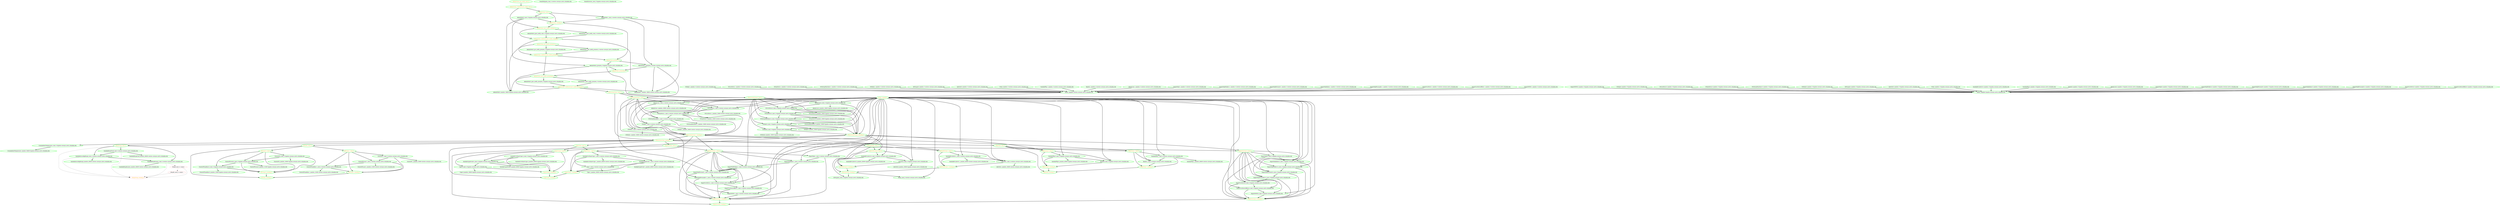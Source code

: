 digraph "g" {
"AdminClone_confirmed-post_notify_promoted_0" -> "AdminDrbd:0_monitor_59000 hypatia-corosync.nevis.columbia.edu" [ style = bold]
"AdminClone_confirmed-post_notify_promoted_0" -> "AdminDrbd:1_monitor_59000 orestes-corosync.nevis.columbia.edu" [ style = bold]
"AdminClone_confirmed-post_notify_promoted_0" -> "FilesystemClone_start_0" [ style = bold]
"AdminClone_confirmed-post_notify_promoted_0" [ style=bold color="green" fontcolor="orange"]
"AdminClone_confirmed-post_notify_running_0" -> "AdminClone_pre_notify_promote_0" [ style = bold]
"AdminClone_confirmed-post_notify_running_0" -> "AdminDrbd:0_monitor_59000 hypatia-corosync.nevis.columbia.edu" [ style = bold]
"AdminClone_confirmed-post_notify_running_0" -> "AdminDrbd:1_monitor_59000 orestes-corosync.nevis.columbia.edu" [ style = bold]
"AdminClone_confirmed-post_notify_running_0" [ style=bold color="green" fontcolor="orange"]
"AdminClone_confirmed-pre_notify_promote_0" -> "AdminClone_post_notify_promoted_0" [ style = bold]
"AdminClone_confirmed-pre_notify_promote_0" -> "AdminClone_promote_0" [ style = bold]
"AdminClone_confirmed-pre_notify_promote_0" [ style=bold color="green" fontcolor="orange"]
"AdminClone_confirmed-pre_notify_start_0" -> "AdminClone_post_notify_running_0" [ style = bold]
"AdminClone_confirmed-pre_notify_start_0" -> "AdminClone_start_0" [ style = bold]
"AdminClone_confirmed-pre_notify_start_0" [ style=bold color="green" fontcolor="orange"]
"AdminClone_post_notify_promoted_0" -> "AdminClone_confirmed-post_notify_promoted_0" [ style = bold]
"AdminClone_post_notify_promoted_0" -> "AdminDrbd:0_post_notify_promote_0 hypatia-corosync.nevis.columbia.edu" [ style = bold]
"AdminClone_post_notify_promoted_0" -> "AdminDrbd:1_post_notify_promote_0 orestes-corosync.nevis.columbia.edu" [ style = bold]
"AdminClone_post_notify_promoted_0" [ style=bold color="green" fontcolor="orange"]
"AdminClone_post_notify_running_0" -> "AdminClone_confirmed-post_notify_running_0" [ style = bold]
"AdminClone_post_notify_running_0" -> "AdminDrbd:0_post_notify_start_0 hypatia-corosync.nevis.columbia.edu" [ style = bold]
"AdminClone_post_notify_running_0" -> "AdminDrbd:1_post_notify_start_0 orestes-corosync.nevis.columbia.edu" [ style = bold]
"AdminClone_post_notify_running_0" [ style=bold color="green" fontcolor="orange"]
"AdminClone_pre_notify_promote_0" -> "AdminClone_confirmed-pre_notify_promote_0" [ style = bold]
"AdminClone_pre_notify_promote_0" -> "AdminDrbd:0_pre_notify_promote_0 hypatia-corosync.nevis.columbia.edu" [ style = bold]
"AdminClone_pre_notify_promote_0" -> "AdminDrbd:1_pre_notify_promote_0 orestes-corosync.nevis.columbia.edu" [ style = bold]
"AdminClone_pre_notify_promote_0" [ style=bold color="green" fontcolor="orange"]
"AdminClone_pre_notify_start_0" -> "AdminClone_confirmed-pre_notify_start_0" [ style = bold]
"AdminClone_pre_notify_start_0" [ style=bold color="green" fontcolor="orange"]
"AdminClone_promote_0" -> "AdminDrbd:0_promote_0 hypatia-corosync.nevis.columbia.edu" [ style = bold]
"AdminClone_promote_0" -> "AdminDrbd:1_promote_0 orestes-corosync.nevis.columbia.edu" [ style = bold]
"AdminClone_promote_0" [ style=bold color="green" fontcolor="orange"]
"AdminClone_promoted_0" -> "AdminClone_post_notify_promoted_0" [ style = bold]
"AdminClone_promoted_0" [ style=bold color="green" fontcolor="orange"]
"AdminClone_running_0" -> "AdminClone_post_notify_running_0" [ style = bold]
"AdminClone_running_0" -> "AdminClone_promote_0" [ style = bold]
"AdminClone_running_0" [ style=bold color="green" fontcolor="orange"]
"AdminClone_start_0" -> "AdminClone_running_0" [ style = bold]
"AdminClone_start_0" -> "AdminDrbd:0_start_0 hypatia-corosync.nevis.columbia.edu" [ style = bold]
"AdminClone_start_0" -> "AdminDrbd:1_start_0 orestes-corosync.nevis.columbia.edu" [ style = bold]
"AdminClone_start_0" [ style=bold color="green" fontcolor="orange"]
"AdminDrbd:0_monitor_59000 hypatia-corosync.nevis.columbia.edu" [ style=bold color="green" fontcolor="black"]
"AdminDrbd:0_post_notify_promote_0 hypatia-corosync.nevis.columbia.edu" -> "AdminClone_confirmed-post_notify_promoted_0" [ style = bold]
"AdminDrbd:0_post_notify_promote_0 hypatia-corosync.nevis.columbia.edu" [ style=bold color="green" fontcolor="black"]
"AdminDrbd:0_post_notify_start_0 hypatia-corosync.nevis.columbia.edu" -> "AdminClone_confirmed-post_notify_running_0" [ style = bold]
"AdminDrbd:0_post_notify_start_0 hypatia-corosync.nevis.columbia.edu" [ style=bold color="green" fontcolor="black"]
"AdminDrbd:0_pre_notify_promote_0 hypatia-corosync.nevis.columbia.edu" -> "AdminClone_confirmed-pre_notify_promote_0" [ style = bold]
"AdminDrbd:0_pre_notify_promote_0 hypatia-corosync.nevis.columbia.edu" [ style=bold color="green" fontcolor="black"]
"AdminDrbd:0_promote_0 hypatia-corosync.nevis.columbia.edu" -> "AdminClone_promoted_0" [ style = bold]
"AdminDrbd:0_promote_0 hypatia-corosync.nevis.columbia.edu" -> "AdminDrbd:0_monitor_59000 hypatia-corosync.nevis.columbia.edu" [ style = bold]
"AdminDrbd:0_promote_0 hypatia-corosync.nevis.columbia.edu" -> "FilesystemGroup:0_start_0" [ style = bold]
"AdminDrbd:0_promote_0 hypatia-corosync.nevis.columbia.edu" [ style=bold color="green" fontcolor="black"]
"AdminDrbd:0_start_0 hypatia-corosync.nevis.columbia.edu" -> "AdminClone_running_0" [ style = bold]
"AdminDrbd:0_start_0 hypatia-corosync.nevis.columbia.edu" -> "AdminDrbd:0_monitor_59000 hypatia-corosync.nevis.columbia.edu" [ style = bold]
"AdminDrbd:0_start_0 hypatia-corosync.nevis.columbia.edu" -> "AdminDrbd:0_promote_0 hypatia-corosync.nevis.columbia.edu" [ style = bold]
"AdminDrbd:0_start_0 hypatia-corosync.nevis.columbia.edu" [ style=bold color="green" fontcolor="black"]
"AdminDrbd:1_monitor_59000 orestes-corosync.nevis.columbia.edu" [ style=bold color="green" fontcolor="black"]
"AdminDrbd:1_post_notify_promote_0 orestes-corosync.nevis.columbia.edu" -> "AdminClone_confirmed-post_notify_promoted_0" [ style = bold]
"AdminDrbd:1_post_notify_promote_0 orestes-corosync.nevis.columbia.edu" [ style=bold color="green" fontcolor="black"]
"AdminDrbd:1_post_notify_start_0 orestes-corosync.nevis.columbia.edu" -> "AdminClone_confirmed-post_notify_running_0" [ style = bold]
"AdminDrbd:1_post_notify_start_0 orestes-corosync.nevis.columbia.edu" [ style=bold color="green" fontcolor="black"]
"AdminDrbd:1_pre_notify_promote_0 orestes-corosync.nevis.columbia.edu" -> "AdminClone_confirmed-pre_notify_promote_0" [ style = bold]
"AdminDrbd:1_pre_notify_promote_0 orestes-corosync.nevis.columbia.edu" [ style=bold color="green" fontcolor="black"]
"AdminDrbd:1_promote_0 orestes-corosync.nevis.columbia.edu" -> "AdminClone_promoted_0" [ style = bold]
"AdminDrbd:1_promote_0 orestes-corosync.nevis.columbia.edu" -> "AdminDrbd:1_monitor_59000 orestes-corosync.nevis.columbia.edu" [ style = bold]
"AdminDrbd:1_promote_0 orestes-corosync.nevis.columbia.edu" -> "FilesystemGroup:1_start_0" [ style = bold]
"AdminDrbd:1_promote_0 orestes-corosync.nevis.columbia.edu" [ style=bold color="green" fontcolor="black"]
"AdminDrbd:1_start_0 orestes-corosync.nevis.columbia.edu" -> "AdminClone_running_0" [ style = bold]
"AdminDrbd:1_start_0 orestes-corosync.nevis.columbia.edu" -> "AdminDrbd:1_monitor_59000 orestes-corosync.nevis.columbia.edu" [ style = bold]
"AdminDrbd:1_start_0 orestes-corosync.nevis.columbia.edu" -> "AdminDrbd:1_promote_0 orestes-corosync.nevis.columbia.edu" [ style = bold]
"AdminDrbd:1_start_0 orestes-corosync.nevis.columbia.edu" [ style=bold color="green" fontcolor="black"]
"AdminLvm:0_monitor_0 hypatia-corosync.nevis.columbia.edu" -> "probe_complete hypatia-corosync.nevis.columbia.edu" [ style = bold]
"AdminLvm:0_monitor_0 hypatia-corosync.nevis.columbia.edu" [ style=bold color="green" fontcolor="black"]
"AdminLvm:0_monitor_30000 hypatia-corosync.nevis.columbia.edu" [ style=bold color="green" fontcolor="black"]
"AdminLvm:0_start_0 hypatia-corosync.nevis.columbia.edu" -> "AdminLvm:0_monitor_30000 hypatia-corosync.nevis.columbia.edu" [ style = bold]
"AdminLvm:0_start_0 hypatia-corosync.nevis.columbia.edu" -> "FSUsrNevis:0_start_0 hypatia-corosync.nevis.columbia.edu" [ style = bold]
"AdminLvm:0_start_0 hypatia-corosync.nevis.columbia.edu" -> "FilesystemGroup:0_running_0" [ style = bold]
"AdminLvm:0_start_0 hypatia-corosync.nevis.columbia.edu" [ style=bold color="green" fontcolor="black"]
"AdminLvm:1_monitor_0 orestes-corosync.nevis.columbia.edu" -> "probe_complete orestes-corosync.nevis.columbia.edu" [ style = bold]
"AdminLvm:1_monitor_0 orestes-corosync.nevis.columbia.edu" [ style=bold color="green" fontcolor="black"]
"AdminLvm:1_monitor_30000 orestes-corosync.nevis.columbia.edu" [ style=bold color="green" fontcolor="black"]
"AdminLvm:1_start_0 orestes-corosync.nevis.columbia.edu" -> "AdminLvm:1_monitor_30000 orestes-corosync.nevis.columbia.edu" [ style = bold]
"AdminLvm:1_start_0 orestes-corosync.nevis.columbia.edu" -> "FSUsrNevis:1_start_0 orestes-corosync.nevis.columbia.edu" [ style = bold]
"AdminLvm:1_start_0 orestes-corosync.nevis.columbia.edu" -> "FilesystemGroup:1_running_0" [ style = bold]
"AdminLvm:1_start_0 orestes-corosync.nevis.columbia.edu" [ style=bold color="green" fontcolor="black"]
"ClusterIP:0_monitor_30000 hypatia-corosync.nevis.columbia.edu" [ style=bold color="green" fontcolor="black"]
"ClusterIP:0_start_0 hypatia-corosync.nevis.columbia.edu" -> "ClusterIP:0_monitor_30000 hypatia-corosync.nevis.columbia.edu" [ style = bold]
"ClusterIP:0_start_0 hypatia-corosync.nevis.columbia.edu" -> "ClusterIPLocal:0_start_0 hypatia-corosync.nevis.columbia.edu" [ style = bold]
"ClusterIP:0_start_0 hypatia-corosync.nevis.columbia.edu" -> "IPGroup:0_running_0" [ style = bold]
"ClusterIP:0_start_0 hypatia-corosync.nevis.columbia.edu" [ style=bold color="green" fontcolor="black"]
"ClusterIP:1_monitor_30000 orestes-corosync.nevis.columbia.edu" [ style=bold color="green" fontcolor="black"]
"ClusterIP:1_start_0 orestes-corosync.nevis.columbia.edu" -> "ClusterIP:1_monitor_30000 orestes-corosync.nevis.columbia.edu" [ style = bold]
"ClusterIP:1_start_0 orestes-corosync.nevis.columbia.edu" -> "ClusterIPLocal:1_start_0 orestes-corosync.nevis.columbia.edu" [ style = bold]
"ClusterIP:1_start_0 orestes-corosync.nevis.columbia.edu" -> "IPGroup:1_running_0" [ style = bold]
"ClusterIP:1_start_0 orestes-corosync.nevis.columbia.edu" [ style=bold color="green" fontcolor="black"]
"ClusterIPLocal:0_monitor_31000 hypatia-corosync.nevis.columbia.edu" [ style=bold color="green" fontcolor="black"]
"ClusterIPLocal:0_start_0 hypatia-corosync.nevis.columbia.edu" -> "ClusterIPLocal:0_monitor_31000 hypatia-corosync.nevis.columbia.edu" [ style = bold]
"ClusterIPLocal:0_start_0 hypatia-corosync.nevis.columbia.edu" -> "ClusterIPSandbox:0_start_0 hypatia-corosync.nevis.columbia.edu" [ style = bold]
"ClusterIPLocal:0_start_0 hypatia-corosync.nevis.columbia.edu" -> "IPGroup:0_running_0" [ style = bold]
"ClusterIPLocal:0_start_0 hypatia-corosync.nevis.columbia.edu" [ style=bold color="green" fontcolor="black"]
"ClusterIPLocal:1_monitor_31000 orestes-corosync.nevis.columbia.edu" [ style=bold color="green" fontcolor="black"]
"ClusterIPLocal:1_start_0 orestes-corosync.nevis.columbia.edu" -> "ClusterIPLocal:1_monitor_31000 orestes-corosync.nevis.columbia.edu" [ style = bold]
"ClusterIPLocal:1_start_0 orestes-corosync.nevis.columbia.edu" -> "ClusterIPSandbox:1_start_0 orestes-corosync.nevis.columbia.edu" [ style = bold]
"ClusterIPLocal:1_start_0 orestes-corosync.nevis.columbia.edu" -> "IPGroup:1_running_0" [ style = bold]
"ClusterIPLocal:1_start_0 orestes-corosync.nevis.columbia.edu" [ style=bold color="green" fontcolor="black"]
"ClusterIPSandbox:0_monitor_32000 hypatia-corosync.nevis.columbia.edu" [ style=bold color="green" fontcolor="black"]
"ClusterIPSandbox:0_start_0 hypatia-corosync.nevis.columbia.edu" -> "ClusterIPSandbox:0_monitor_32000 hypatia-corosync.nevis.columbia.edu" [ style = bold]
"ClusterIPSandbox:0_start_0 hypatia-corosync.nevis.columbia.edu" -> "IPGroup:0_running_0" [ style = bold]
"ClusterIPSandbox:0_start_0 hypatia-corosync.nevis.columbia.edu" [ style=bold color="green" fontcolor="black"]
"ClusterIPSandbox:1_monitor_32000 orestes-corosync.nevis.columbia.edu" [ style=bold color="green" fontcolor="black"]
"ClusterIPSandbox:1_start_0 orestes-corosync.nevis.columbia.edu" -> "ClusterIPSandbox:1_monitor_32000 orestes-corosync.nevis.columbia.edu" [ style = bold]
"ClusterIPSandbox:1_start_0 orestes-corosync.nevis.columbia.edu" -> "IPGroup:1_running_0" [ style = bold]
"ClusterIPSandbox:1_start_0 orestes-corosync.nevis.columbia.edu" [ style=bold color="green" fontcolor="black"]
"CronAmbientTemperature_monitor_60000 hypatia-corosync.nevis.columbia.edu" [ style=bold color="green" fontcolor="black"]
"CronAmbientTemperature_start_0 hypatia-corosync.nevis.columbia.edu" -> "CronAmbientTemperature_monitor_60000 hypatia-corosync.nevis.columbia.edu" [ style = bold]
"CronAmbientTemperature_start_0 hypatia-corosync.nevis.columbia.edu" [ style=bold color="green" fontcolor="black"]
"Cups:0_monitor_30000 hypatia-corosync.nevis.columbia.edu" [ style=bold color="green" fontcolor="black"]
"Cups:0_start_0 hypatia-corosync.nevis.columbia.edu" -> "Cups:0_monitor_30000 hypatia-corosync.nevis.columbia.edu" [ style = bold]
"Cups:0_start_0 hypatia-corosync.nevis.columbia.edu" -> "CupsGroup:0_running_0" [ style = bold]
"Cups:0_start_0 hypatia-corosync.nevis.columbia.edu" [ style=bold color="green" fontcolor="black"]
"Cups:1_monitor_30000 orestes-corosync.nevis.columbia.edu" [ style=bold color="green" fontcolor="black"]
"Cups:1_start_0 orestes-corosync.nevis.columbia.edu" -> "Cups:1_monitor_30000 orestes-corosync.nevis.columbia.edu" [ style = bold]
"Cups:1_start_0 orestes-corosync.nevis.columbia.edu" -> "CupsGroup:1_running_0" [ style = bold]
"Cups:1_start_0 orestes-corosync.nevis.columbia.edu" [ style=bold color="green" fontcolor="black"]
"CupsClone_running_0" [ style=bold color="green" fontcolor="orange"]
"CupsClone_start_0" -> "CupsClone_running_0" [ style = bold]
"CupsClone_start_0" -> "CupsGroup:0_start_0" [ style = bold]
"CupsClone_start_0" -> "CupsGroup:1_start_0" [ style = bold]
"CupsClone_start_0" [ style=bold color="green" fontcolor="orange"]
"CupsGroup:0_running_0" -> "CupsClone_running_0" [ style = bold]
"CupsGroup:0_running_0" [ style=bold color="green" fontcolor="orange"]
"CupsGroup:0_start_0" -> "Cups:0_start_0 hypatia-corosync.nevis.columbia.edu" [ style = bold]
"CupsGroup:0_start_0" -> "CupsGroup:0_running_0" [ style = bold]
"CupsGroup:0_start_0" -> "SymlinkCupsdConf:0_start_0 hypatia-corosync.nevis.columbia.edu" [ style = bold]
"CupsGroup:0_start_0" -> "SymlinkUsrShareCups:0_start_0 hypatia-corosync.nevis.columbia.edu" [ style = bold]
"CupsGroup:0_start_0" [ style=bold color="green" fontcolor="orange"]
"CupsGroup:1_running_0" -> "CupsClone_running_0" [ style = bold]
"CupsGroup:1_running_0" [ style=bold color="green" fontcolor="orange"]
"CupsGroup:1_start_0" -> "Cups:1_start_0 orestes-corosync.nevis.columbia.edu" [ style = bold]
"CupsGroup:1_start_0" -> "CupsGroup:1_running_0" [ style = bold]
"CupsGroup:1_start_0" -> "SymlinkCupsdConf:1_start_0 orestes-corosync.nevis.columbia.edu" [ style = bold]
"CupsGroup:1_start_0" -> "SymlinkUsrShareCups:1_start_0 orestes-corosync.nevis.columbia.edu" [ style = bold]
"CupsGroup:1_start_0" [ style=bold color="green" fontcolor="orange"]
"DhcpGroup_running_0" [ style=dashed color="red" fontcolor="orange"]
"DhcpGroup_start_0" -> "DhcpGroup_running_0" [ style = dashed]
"DhcpGroup_start_0" -> "SymlinkDhcpdConf_start_0 orestes-corosync.nevis.columbia.edu" [ style = bold]
"DhcpGroup_start_0" -> "SymlinkDhcpdLeases_start_0 orestes-corosync.nevis.columbia.edu" [ style = bold]
"DhcpGroup_start_0" -> "SymlinkSysconfigDhcpd_start_0 orestes-corosync.nevis.columbia.edu" [ style = bold]
"DhcpGroup_start_0" [ style=bold color="green" fontcolor="orange"]
"DhcpIP_start_0 <none>" -> "DhcpGroup_running_0" [ style = dashed]
"DhcpIP_start_0 <none>" [ style=dashed color="red" fontcolor="black"]
"Dhcpd_start_0 <none>" -> "DhcpGroup_running_0" [ style = dashed]
"Dhcpd_start_0 <none>" -> "DhcpIP_start_0 <none>" [ style = dashed]
"Dhcpd_start_0 <none>" [ style=dashed color="red" fontcolor="black"]
"ExportMail:0_monitor_0 hypatia-corosync.nevis.columbia.edu" -> "probe_complete hypatia-corosync.nevis.columbia.edu" [ style = bold]
"ExportMail:0_monitor_0 hypatia-corosync.nevis.columbia.edu" [ style=bold color="green" fontcolor="black"]
"ExportMail:0_start_0 hypatia-corosync.nevis.columbia.edu" -> "ExportMailInbox:0_start_0 hypatia-corosync.nevis.columbia.edu" [ style = bold]
"ExportMail:0_start_0 hypatia-corosync.nevis.columbia.edu" -> "ExportsGroup:0_running_0" [ style = bold]
"ExportMail:0_start_0 hypatia-corosync.nevis.columbia.edu" [ style=bold color="green" fontcolor="black"]
"ExportMail:1_monitor_0 orestes-corosync.nevis.columbia.edu" -> "probe_complete orestes-corosync.nevis.columbia.edu" [ style = bold]
"ExportMail:1_monitor_0 orestes-corosync.nevis.columbia.edu" [ style=bold color="green" fontcolor="black"]
"ExportMail:1_start_0 orestes-corosync.nevis.columbia.edu" -> "ExportMailInbox:1_start_0 orestes-corosync.nevis.columbia.edu" [ style = bold]
"ExportMail:1_start_0 orestes-corosync.nevis.columbia.edu" -> "ExportsGroup:1_running_0" [ style = bold]
"ExportMail:1_start_0 orestes-corosync.nevis.columbia.edu" [ style=bold color="green" fontcolor="black"]
"ExportMailFolders:0_monitor_0 hypatia-corosync.nevis.columbia.edu" -> "probe_complete hypatia-corosync.nevis.columbia.edu" [ style = bold]
"ExportMailFolders:0_monitor_0 hypatia-corosync.nevis.columbia.edu" [ style=bold color="green" fontcolor="black"]
"ExportMailFolders:0_start_0 hypatia-corosync.nevis.columbia.edu" -> "ExportMailForward:0_start_0 hypatia-corosync.nevis.columbia.edu" [ style = bold]
"ExportMailFolders:0_start_0 hypatia-corosync.nevis.columbia.edu" -> "ExportsGroup:0_running_0" [ style = bold]
"ExportMailFolders:0_start_0 hypatia-corosync.nevis.columbia.edu" [ style=bold color="green" fontcolor="black"]
"ExportMailFolders:1_monitor_0 orestes-corosync.nevis.columbia.edu" -> "probe_complete orestes-corosync.nevis.columbia.edu" [ style = bold]
"ExportMailFolders:1_monitor_0 orestes-corosync.nevis.columbia.edu" [ style=bold color="green" fontcolor="black"]
"ExportMailFolders:1_start_0 orestes-corosync.nevis.columbia.edu" -> "ExportMailForward:1_start_0 orestes-corosync.nevis.columbia.edu" [ style = bold]
"ExportMailFolders:1_start_0 orestes-corosync.nevis.columbia.edu" -> "ExportsGroup:1_running_0" [ style = bold]
"ExportMailFolders:1_start_0 orestes-corosync.nevis.columbia.edu" [ style=bold color="green" fontcolor="black"]
"ExportMailForward:0_monitor_0 hypatia-corosync.nevis.columbia.edu" -> "probe_complete hypatia-corosync.nevis.columbia.edu" [ style = bold]
"ExportMailForward:0_monitor_0 hypatia-corosync.nevis.columbia.edu" [ style=bold color="green" fontcolor="black"]
"ExportMailForward:0_start_0 hypatia-corosync.nevis.columbia.edu" -> "ExportMailProcmailrc:0_start_0 hypatia-corosync.nevis.columbia.edu" [ style = bold]
"ExportMailForward:0_start_0 hypatia-corosync.nevis.columbia.edu" -> "ExportsGroup:0_running_0" [ style = bold]
"ExportMailForward:0_start_0 hypatia-corosync.nevis.columbia.edu" [ style=bold color="green" fontcolor="black"]
"ExportMailForward:1_monitor_0 orestes-corosync.nevis.columbia.edu" -> "probe_complete orestes-corosync.nevis.columbia.edu" [ style = bold]
"ExportMailForward:1_monitor_0 orestes-corosync.nevis.columbia.edu" [ style=bold color="green" fontcolor="black"]
"ExportMailForward:1_start_0 orestes-corosync.nevis.columbia.edu" -> "ExportMailProcmailrc:1_start_0 orestes-corosync.nevis.columbia.edu" [ style = bold]
"ExportMailForward:1_start_0 orestes-corosync.nevis.columbia.edu" -> "ExportsGroup:1_running_0" [ style = bold]
"ExportMailForward:1_start_0 orestes-corosync.nevis.columbia.edu" [ style=bold color="green" fontcolor="black"]
"ExportMailInbox:0_monitor_0 hypatia-corosync.nevis.columbia.edu" -> "probe_complete hypatia-corosync.nevis.columbia.edu" [ style = bold]
"ExportMailInbox:0_monitor_0 hypatia-corosync.nevis.columbia.edu" [ style=bold color="green" fontcolor="black"]
"ExportMailInbox:0_start_0 hypatia-corosync.nevis.columbia.edu" -> "ExportMailFolders:0_start_0 hypatia-corosync.nevis.columbia.edu" [ style = bold]
"ExportMailInbox:0_start_0 hypatia-corosync.nevis.columbia.edu" -> "ExportsGroup:0_running_0" [ style = bold]
"ExportMailInbox:0_start_0 hypatia-corosync.nevis.columbia.edu" [ style=bold color="green" fontcolor="black"]
"ExportMailInbox:1_monitor_0 orestes-corosync.nevis.columbia.edu" -> "probe_complete orestes-corosync.nevis.columbia.edu" [ style = bold]
"ExportMailInbox:1_monitor_0 orestes-corosync.nevis.columbia.edu" [ style=bold color="green" fontcolor="black"]
"ExportMailInbox:1_start_0 orestes-corosync.nevis.columbia.edu" -> "ExportMailFolders:1_start_0 orestes-corosync.nevis.columbia.edu" [ style = bold]
"ExportMailInbox:1_start_0 orestes-corosync.nevis.columbia.edu" -> "ExportsGroup:1_running_0" [ style = bold]
"ExportMailInbox:1_start_0 orestes-corosync.nevis.columbia.edu" [ style=bold color="green" fontcolor="black"]
"ExportMailProcmailrc:0_monitor_0 hypatia-corosync.nevis.columbia.edu" -> "probe_complete hypatia-corosync.nevis.columbia.edu" [ style = bold]
"ExportMailProcmailrc:0_monitor_0 hypatia-corosync.nevis.columbia.edu" [ style=bold color="green" fontcolor="black"]
"ExportMailProcmailrc:0_start_0 hypatia-corosync.nevis.columbia.edu" -> "ExportUsrNevis:0_start_0 hypatia-corosync.nevis.columbia.edu" [ style = bold]
"ExportMailProcmailrc:0_start_0 hypatia-corosync.nevis.columbia.edu" -> "ExportsGroup:0_running_0" [ style = bold]
"ExportMailProcmailrc:0_start_0 hypatia-corosync.nevis.columbia.edu" [ style=bold color="green" fontcolor="black"]
"ExportMailProcmailrc:1_monitor_0 orestes-corosync.nevis.columbia.edu" -> "probe_complete orestes-corosync.nevis.columbia.edu" [ style = bold]
"ExportMailProcmailrc:1_monitor_0 orestes-corosync.nevis.columbia.edu" [ style=bold color="green" fontcolor="black"]
"ExportMailProcmailrc:1_start_0 orestes-corosync.nevis.columbia.edu" -> "ExportUsrNevis:1_start_0 orestes-corosync.nevis.columbia.edu" [ style = bold]
"ExportMailProcmailrc:1_start_0 orestes-corosync.nevis.columbia.edu" -> "ExportsGroup:1_running_0" [ style = bold]
"ExportMailProcmailrc:1_start_0 orestes-corosync.nevis.columbia.edu" [ style=bold color="green" fontcolor="black"]
"ExportUsrNevis:0_monitor_0 hypatia-corosync.nevis.columbia.edu" -> "probe_complete hypatia-corosync.nevis.columbia.edu" [ style = bold]
"ExportUsrNevis:0_monitor_0 hypatia-corosync.nevis.columbia.edu" [ style=bold color="green" fontcolor="black"]
"ExportUsrNevis:0_start_0 hypatia-corosync.nevis.columbia.edu" -> "ExportUsrNevisOffsite:0_start_0 hypatia-corosync.nevis.columbia.edu" [ style = bold]
"ExportUsrNevis:0_start_0 hypatia-corosync.nevis.columbia.edu" -> "ExportsGroup:0_running_0" [ style = bold]
"ExportUsrNevis:0_start_0 hypatia-corosync.nevis.columbia.edu" [ style=bold color="green" fontcolor="black"]
"ExportUsrNevis:1_monitor_0 orestes-corosync.nevis.columbia.edu" -> "probe_complete orestes-corosync.nevis.columbia.edu" [ style = bold]
"ExportUsrNevis:1_monitor_0 orestes-corosync.nevis.columbia.edu" [ style=bold color="green" fontcolor="black"]
"ExportUsrNevis:1_start_0 orestes-corosync.nevis.columbia.edu" -> "ExportUsrNevisOffsite:1_start_0 orestes-corosync.nevis.columbia.edu" [ style = bold]
"ExportUsrNevis:1_start_0 orestes-corosync.nevis.columbia.edu" -> "ExportsGroup:1_running_0" [ style = bold]
"ExportUsrNevis:1_start_0 orestes-corosync.nevis.columbia.edu" [ style=bold color="green" fontcolor="black"]
"ExportUsrNevisOffsite:0_monitor_0 hypatia-corosync.nevis.columbia.edu" -> "probe_complete hypatia-corosync.nevis.columbia.edu" [ style = bold]
"ExportUsrNevisOffsite:0_monitor_0 hypatia-corosync.nevis.columbia.edu" [ style=bold color="green" fontcolor="black"]
"ExportUsrNevisOffsite:0_start_0 hypatia-corosync.nevis.columbia.edu" -> "ExportWWW:0_start_0 hypatia-corosync.nevis.columbia.edu" [ style = bold]
"ExportUsrNevisOffsite:0_start_0 hypatia-corosync.nevis.columbia.edu" -> "ExportsGroup:0_running_0" [ style = bold]
"ExportUsrNevisOffsite:0_start_0 hypatia-corosync.nevis.columbia.edu" [ style=bold color="green" fontcolor="black"]
"ExportUsrNevisOffsite:1_monitor_0 orestes-corosync.nevis.columbia.edu" -> "probe_complete orestes-corosync.nevis.columbia.edu" [ style = bold]
"ExportUsrNevisOffsite:1_monitor_0 orestes-corosync.nevis.columbia.edu" [ style=bold color="green" fontcolor="black"]
"ExportUsrNevisOffsite:1_start_0 orestes-corosync.nevis.columbia.edu" -> "ExportWWW:1_start_0 orestes-corosync.nevis.columbia.edu" [ style = bold]
"ExportUsrNevisOffsite:1_start_0 orestes-corosync.nevis.columbia.edu" -> "ExportsGroup:1_running_0" [ style = bold]
"ExportUsrNevisOffsite:1_start_0 orestes-corosync.nevis.columbia.edu" [ style=bold color="green" fontcolor="black"]
"ExportWWW:0_monitor_0 hypatia-corosync.nevis.columbia.edu" -> "probe_complete hypatia-corosync.nevis.columbia.edu" [ style = bold]
"ExportWWW:0_monitor_0 hypatia-corosync.nevis.columbia.edu" [ style=bold color="green" fontcolor="black"]
"ExportWWW:0_start_0 hypatia-corosync.nevis.columbia.edu" -> "ExportsGroup:0_running_0" [ style = bold]
"ExportWWW:0_start_0 hypatia-corosync.nevis.columbia.edu" [ style=bold color="green" fontcolor="black"]
"ExportWWW:1_monitor_0 orestes-corosync.nevis.columbia.edu" -> "probe_complete orestes-corosync.nevis.columbia.edu" [ style = bold]
"ExportWWW:1_monitor_0 orestes-corosync.nevis.columbia.edu" [ style=bold color="green" fontcolor="black"]
"ExportWWW:1_start_0 orestes-corosync.nevis.columbia.edu" -> "ExportsGroup:1_running_0" [ style = bold]
"ExportWWW:1_start_0 orestes-corosync.nevis.columbia.edu" [ style=bold color="green" fontcolor="black"]
"ExportsClone_running_0" [ style=bold color="green" fontcolor="orange"]
"ExportsClone_start_0" -> "ExportsClone_running_0" [ style = bold]
"ExportsClone_start_0" -> "ExportsGroup:0_start_0" [ style = bold]
"ExportsClone_start_0" -> "ExportsGroup:1_start_0" [ style = bold]
"ExportsClone_start_0" [ style=bold color="green" fontcolor="orange"]
"ExportsGroup:0_running_0" -> "ExportsClone_running_0" [ style = bold]
"ExportsGroup:0_running_0" [ style=bold color="green" fontcolor="orange"]
"ExportsGroup:0_start_0" -> "ExportMail:0_start_0 hypatia-corosync.nevis.columbia.edu" [ style = bold]
"ExportsGroup:0_start_0" -> "ExportMailFolders:0_start_0 hypatia-corosync.nevis.columbia.edu" [ style = bold]
"ExportsGroup:0_start_0" -> "ExportMailForward:0_start_0 hypatia-corosync.nevis.columbia.edu" [ style = bold]
"ExportsGroup:0_start_0" -> "ExportMailInbox:0_start_0 hypatia-corosync.nevis.columbia.edu" [ style = bold]
"ExportsGroup:0_start_0" -> "ExportMailProcmailrc:0_start_0 hypatia-corosync.nevis.columbia.edu" [ style = bold]
"ExportsGroup:0_start_0" -> "ExportUsrNevis:0_start_0 hypatia-corosync.nevis.columbia.edu" [ style = bold]
"ExportsGroup:0_start_0" -> "ExportUsrNevisOffsite:0_start_0 hypatia-corosync.nevis.columbia.edu" [ style = bold]
"ExportsGroup:0_start_0" -> "ExportWWW:0_start_0 hypatia-corosync.nevis.columbia.edu" [ style = bold]
"ExportsGroup:0_start_0" -> "ExportsGroup:0_running_0" [ style = bold]
"ExportsGroup:0_start_0" [ style=bold color="green" fontcolor="orange"]
"ExportsGroup:1_running_0" -> "ExportsClone_running_0" [ style = bold]
"ExportsGroup:1_running_0" [ style=bold color="green" fontcolor="orange"]
"ExportsGroup:1_start_0" -> "ExportMail:1_start_0 orestes-corosync.nevis.columbia.edu" [ style = bold]
"ExportsGroup:1_start_0" -> "ExportMailFolders:1_start_0 orestes-corosync.nevis.columbia.edu" [ style = bold]
"ExportsGroup:1_start_0" -> "ExportMailForward:1_start_0 orestes-corosync.nevis.columbia.edu" [ style = bold]
"ExportsGroup:1_start_0" -> "ExportMailInbox:1_start_0 orestes-corosync.nevis.columbia.edu" [ style = bold]
"ExportsGroup:1_start_0" -> "ExportMailProcmailrc:1_start_0 orestes-corosync.nevis.columbia.edu" [ style = bold]
"ExportsGroup:1_start_0" -> "ExportUsrNevis:1_start_0 orestes-corosync.nevis.columbia.edu" [ style = bold]
"ExportsGroup:1_start_0" -> "ExportUsrNevisOffsite:1_start_0 orestes-corosync.nevis.columbia.edu" [ style = bold]
"ExportsGroup:1_start_0" -> "ExportWWW:1_start_0 orestes-corosync.nevis.columbia.edu" [ style = bold]
"ExportsGroup:1_start_0" -> "ExportsGroup:1_running_0" [ style = bold]
"ExportsGroup:1_start_0" [ style=bold color="green" fontcolor="orange"]
"FSMail:0_monitor_0 hypatia-corosync.nevis.columbia.edu" -> "probe_complete hypatia-corosync.nevis.columbia.edu" [ style = bold]
"FSMail:0_monitor_0 hypatia-corosync.nevis.columbia.edu" [ style=bold color="green" fontcolor="black"]
"FSMail:0_monitor_20000 hypatia-corosync.nevis.columbia.edu" [ style=bold color="green" fontcolor="black"]
"FSMail:0_start_0 hypatia-corosync.nevis.columbia.edu" -> "FSMail:0_monitor_20000 hypatia-corosync.nevis.columbia.edu" [ style = bold]
"FSMail:0_start_0 hypatia-corosync.nevis.columbia.edu" -> "FSWork:0_start_0 hypatia-corosync.nevis.columbia.edu" [ style = bold]
"FSMail:0_start_0 hypatia-corosync.nevis.columbia.edu" -> "FilesystemGroup:0_running_0" [ style = bold]
"FSMail:0_start_0 hypatia-corosync.nevis.columbia.edu" [ style=bold color="green" fontcolor="black"]
"FSMail:1_monitor_0 orestes-corosync.nevis.columbia.edu" -> "probe_complete orestes-corosync.nevis.columbia.edu" [ style = bold]
"FSMail:1_monitor_0 orestes-corosync.nevis.columbia.edu" [ style=bold color="green" fontcolor="black"]
"FSMail:1_monitor_20000 orestes-corosync.nevis.columbia.edu" [ style=bold color="green" fontcolor="black"]
"FSMail:1_start_0 orestes-corosync.nevis.columbia.edu" -> "FSMail:1_monitor_20000 orestes-corosync.nevis.columbia.edu" [ style = bold]
"FSMail:1_start_0 orestes-corosync.nevis.columbia.edu" -> "FSWork:1_start_0 orestes-corosync.nevis.columbia.edu" [ style = bold]
"FSMail:1_start_0 orestes-corosync.nevis.columbia.edu" -> "FilesystemGroup:1_running_0" [ style = bold]
"FSMail:1_start_0 orestes-corosync.nevis.columbia.edu" [ style=bold color="green" fontcolor="black"]
"FSUsrNevis:0_monitor_0 hypatia-corosync.nevis.columbia.edu" -> "probe_complete hypatia-corosync.nevis.columbia.edu" [ style = bold]
"FSUsrNevis:0_monitor_0 hypatia-corosync.nevis.columbia.edu" [ style=bold color="green" fontcolor="black"]
"FSUsrNevis:0_monitor_20000 hypatia-corosync.nevis.columbia.edu" [ style=bold color="green" fontcolor="black"]
"FSUsrNevis:0_start_0 hypatia-corosync.nevis.columbia.edu" -> "FSUsrNevis:0_monitor_20000 hypatia-corosync.nevis.columbia.edu" [ style = bold]
"FSUsrNevis:0_start_0 hypatia-corosync.nevis.columbia.edu" -> "FSVarNevis:0_start_0 hypatia-corosync.nevis.columbia.edu" [ style = bold]
"FSUsrNevis:0_start_0 hypatia-corosync.nevis.columbia.edu" -> "FilesystemGroup:0_running_0" [ style = bold]
"FSUsrNevis:0_start_0 hypatia-corosync.nevis.columbia.edu" [ style=bold color="green" fontcolor="black"]
"FSUsrNevis:1_monitor_0 orestes-corosync.nevis.columbia.edu" -> "probe_complete orestes-corosync.nevis.columbia.edu" [ style = bold]
"FSUsrNevis:1_monitor_0 orestes-corosync.nevis.columbia.edu" [ style=bold color="green" fontcolor="black"]
"FSUsrNevis:1_monitor_20000 orestes-corosync.nevis.columbia.edu" [ style=bold color="green" fontcolor="black"]
"FSUsrNevis:1_start_0 orestes-corosync.nevis.columbia.edu" -> "FSUsrNevis:1_monitor_20000 orestes-corosync.nevis.columbia.edu" [ style = bold]
"FSUsrNevis:1_start_0 orestes-corosync.nevis.columbia.edu" -> "FSVarNevis:1_start_0 orestes-corosync.nevis.columbia.edu" [ style = bold]
"FSUsrNevis:1_start_0 orestes-corosync.nevis.columbia.edu" -> "FilesystemGroup:1_running_0" [ style = bold]
"FSUsrNevis:1_start_0 orestes-corosync.nevis.columbia.edu" [ style=bold color="green" fontcolor="black"]
"FSVarNevis:0_monitor_0 hypatia-corosync.nevis.columbia.edu" -> "probe_complete hypatia-corosync.nevis.columbia.edu" [ style = bold]
"FSVarNevis:0_monitor_0 hypatia-corosync.nevis.columbia.edu" [ style=bold color="green" fontcolor="black"]
"FSVarNevis:0_monitor_20000 hypatia-corosync.nevis.columbia.edu" [ style=bold color="green" fontcolor="black"]
"FSVarNevis:0_start_0 hypatia-corosync.nevis.columbia.edu" -> "FSVarNevis:0_monitor_20000 hypatia-corosync.nevis.columbia.edu" [ style = bold]
"FSVarNevis:0_start_0 hypatia-corosync.nevis.columbia.edu" -> "FSVirtualMachines:0_start_0 hypatia-corosync.nevis.columbia.edu" [ style = bold]
"FSVarNevis:0_start_0 hypatia-corosync.nevis.columbia.edu" -> "FilesystemGroup:0_running_0" [ style = bold]
"FSVarNevis:0_start_0 hypatia-corosync.nevis.columbia.edu" [ style=bold color="green" fontcolor="black"]
"FSVarNevis:1_monitor_0 orestes-corosync.nevis.columbia.edu" -> "probe_complete orestes-corosync.nevis.columbia.edu" [ style = bold]
"FSVarNevis:1_monitor_0 orestes-corosync.nevis.columbia.edu" [ style=bold color="green" fontcolor="black"]
"FSVarNevis:1_monitor_20000 orestes-corosync.nevis.columbia.edu" [ style=bold color="green" fontcolor="black"]
"FSVarNevis:1_start_0 orestes-corosync.nevis.columbia.edu" -> "FSVarNevis:1_monitor_20000 orestes-corosync.nevis.columbia.edu" [ style = bold]
"FSVarNevis:1_start_0 orestes-corosync.nevis.columbia.edu" -> "FSVirtualMachines:1_start_0 orestes-corosync.nevis.columbia.edu" [ style = bold]
"FSVarNevis:1_start_0 orestes-corosync.nevis.columbia.edu" -> "FilesystemGroup:1_running_0" [ style = bold]
"FSVarNevis:1_start_0 orestes-corosync.nevis.columbia.edu" [ style=bold color="green" fontcolor="black"]
"FSVirtualMachines:0_monitor_0 hypatia-corosync.nevis.columbia.edu" -> "probe_complete hypatia-corosync.nevis.columbia.edu" [ style = bold]
"FSVirtualMachines:0_monitor_0 hypatia-corosync.nevis.columbia.edu" [ style=bold color="green" fontcolor="black"]
"FSVirtualMachines:0_monitor_20000 hypatia-corosync.nevis.columbia.edu" [ style=bold color="green" fontcolor="black"]
"FSVirtualMachines:0_start_0 hypatia-corosync.nevis.columbia.edu" -> "FSMail:0_start_0 hypatia-corosync.nevis.columbia.edu" [ style = bold]
"FSVirtualMachines:0_start_0 hypatia-corosync.nevis.columbia.edu" -> "FSVirtualMachines:0_monitor_20000 hypatia-corosync.nevis.columbia.edu" [ style = bold]
"FSVirtualMachines:0_start_0 hypatia-corosync.nevis.columbia.edu" -> "FilesystemGroup:0_running_0" [ style = bold]
"FSVirtualMachines:0_start_0 hypatia-corosync.nevis.columbia.edu" [ style=bold color="green" fontcolor="black"]
"FSVirtualMachines:1_monitor_0 orestes-corosync.nevis.columbia.edu" -> "probe_complete orestes-corosync.nevis.columbia.edu" [ style = bold]
"FSVirtualMachines:1_monitor_0 orestes-corosync.nevis.columbia.edu" [ style=bold color="green" fontcolor="black"]
"FSVirtualMachines:1_monitor_20000 orestes-corosync.nevis.columbia.edu" [ style=bold color="green" fontcolor="black"]
"FSVirtualMachines:1_start_0 orestes-corosync.nevis.columbia.edu" -> "FSMail:1_start_0 orestes-corosync.nevis.columbia.edu" [ style = bold]
"FSVirtualMachines:1_start_0 orestes-corosync.nevis.columbia.edu" -> "FSVirtualMachines:1_monitor_20000 orestes-corosync.nevis.columbia.edu" [ style = bold]
"FSVirtualMachines:1_start_0 orestes-corosync.nevis.columbia.edu" -> "FilesystemGroup:1_running_0" [ style = bold]
"FSVirtualMachines:1_start_0 orestes-corosync.nevis.columbia.edu" [ style=bold color="green" fontcolor="black"]
"FSWork:0_monitor_0 hypatia-corosync.nevis.columbia.edu" -> "probe_complete hypatia-corosync.nevis.columbia.edu" [ style = bold]
"FSWork:0_monitor_0 hypatia-corosync.nevis.columbia.edu" [ style=bold color="green" fontcolor="black"]
"FSWork:0_monitor_20000 hypatia-corosync.nevis.columbia.edu" [ style=bold color="green" fontcolor="black"]
"FSWork:0_start_0 hypatia-corosync.nevis.columbia.edu" -> "FSWork:0_monitor_20000 hypatia-corosync.nevis.columbia.edu" [ style = bold]
"FSWork:0_start_0 hypatia-corosync.nevis.columbia.edu" -> "FilesystemGroup:0_running_0" [ style = bold]
"FSWork:0_start_0 hypatia-corosync.nevis.columbia.edu" [ style=bold color="green" fontcolor="black"]
"FSWork:1_monitor_0 orestes-corosync.nevis.columbia.edu" -> "probe_complete orestes-corosync.nevis.columbia.edu" [ style = bold]
"FSWork:1_monitor_0 orestes-corosync.nevis.columbia.edu" [ style=bold color="green" fontcolor="black"]
"FSWork:1_monitor_20000 orestes-corosync.nevis.columbia.edu" [ style=bold color="green" fontcolor="black"]
"FSWork:1_start_0 orestes-corosync.nevis.columbia.edu" -> "FSWork:1_monitor_20000 orestes-corosync.nevis.columbia.edu" [ style = bold]
"FSWork:1_start_0 orestes-corosync.nevis.columbia.edu" -> "FilesystemGroup:1_running_0" [ style = bold]
"FSWork:1_start_0 orestes-corosync.nevis.columbia.edu" [ style=bold color="green" fontcolor="black"]
"FilesystemClone_running_0" -> "CronAmbientTemperature_start_0 hypatia-corosync.nevis.columbia.edu" [ style = bold]
"FilesystemClone_running_0" -> "CupsClone_start_0" [ style = bold]
"FilesystemClone_running_0" -> "DhcpGroup_start_0" [ style = bold]
"FilesystemClone_running_0" -> "ExportsClone_start_0" [ style = bold]
"FilesystemClone_running_0" -> "IPClone_start_0" [ style = bold]
"FilesystemClone_running_0" -> "LibvirtdClone_start_0" [ style = bold]
"FilesystemClone_running_0" -> "TftpClone_start_0" [ style = bold]
"FilesystemClone_running_0" [ style=bold color="green" fontcolor="orange"]
"FilesystemClone_start_0" -> "FilesystemClone_running_0" [ style = bold]
"FilesystemClone_start_0" -> "FilesystemGroup:0_start_0" [ style = bold]
"FilesystemClone_start_0" -> "FilesystemGroup:1_start_0" [ style = bold]
"FilesystemClone_start_0" [ style=bold color="green" fontcolor="orange"]
"FilesystemGroup:0_running_0" -> "CupsGroup:0_start_0" [ style = bold]
"FilesystemGroup:0_running_0" -> "ExportsGroup:0_start_0" [ style = bold]
"FilesystemGroup:0_running_0" -> "FilesystemClone_running_0" [ style = bold]
"FilesystemGroup:0_running_0" -> "LibvirtdGroup:0_start_0" [ style = bold]
"FilesystemGroup:0_running_0" -> "TftpGroup:0_start_0" [ style = bold]
"FilesystemGroup:0_running_0" [ style=bold color="green" fontcolor="orange"]
"FilesystemGroup:0_start_0" -> "AdminLvm:0_start_0 hypatia-corosync.nevis.columbia.edu" [ style = bold]
"FilesystemGroup:0_start_0" -> "FSMail:0_start_0 hypatia-corosync.nevis.columbia.edu" [ style = bold]
"FilesystemGroup:0_start_0" -> "FSUsrNevis:0_start_0 hypatia-corosync.nevis.columbia.edu" [ style = bold]
"FilesystemGroup:0_start_0" -> "FSVarNevis:0_start_0 hypatia-corosync.nevis.columbia.edu" [ style = bold]
"FilesystemGroup:0_start_0" -> "FSVirtualMachines:0_start_0 hypatia-corosync.nevis.columbia.edu" [ style = bold]
"FilesystemGroup:0_start_0" -> "FSWork:0_start_0 hypatia-corosync.nevis.columbia.edu" [ style = bold]
"FilesystemGroup:0_start_0" -> "FilesystemGroup:0_running_0" [ style = bold]
"FilesystemGroup:0_start_0" [ style=bold color="green" fontcolor="orange"]
"FilesystemGroup:1_running_0" -> "CupsGroup:1_start_0" [ style = bold]
"FilesystemGroup:1_running_0" -> "ExportsGroup:1_start_0" [ style = bold]
"FilesystemGroup:1_running_0" -> "FilesystemClone_running_0" [ style = bold]
"FilesystemGroup:1_running_0" -> "LibvirtdGroup:1_start_0" [ style = bold]
"FilesystemGroup:1_running_0" -> "TftpGroup:1_start_0" [ style = bold]
"FilesystemGroup:1_running_0" [ style=bold color="green" fontcolor="orange"]
"FilesystemGroup:1_start_0" -> "AdminLvm:1_start_0 orestes-corosync.nevis.columbia.edu" [ style = bold]
"FilesystemGroup:1_start_0" -> "FSMail:1_start_0 orestes-corosync.nevis.columbia.edu" [ style = bold]
"FilesystemGroup:1_start_0" -> "FSUsrNevis:1_start_0 orestes-corosync.nevis.columbia.edu" [ style = bold]
"FilesystemGroup:1_start_0" -> "FSVarNevis:1_start_0 orestes-corosync.nevis.columbia.edu" [ style = bold]
"FilesystemGroup:1_start_0" -> "FSVirtualMachines:1_start_0 orestes-corosync.nevis.columbia.edu" [ style = bold]
"FilesystemGroup:1_start_0" -> "FSWork:1_start_0 orestes-corosync.nevis.columbia.edu" [ style = bold]
"FilesystemGroup:1_start_0" -> "FilesystemGroup:1_running_0" [ style = bold]
"FilesystemGroup:1_start_0" [ style=bold color="green" fontcolor="orange"]
"IPClone_running_0" [ style=bold color="green" fontcolor="orange"]
"IPClone_start_0" -> "IPClone_running_0" [ style = bold]
"IPClone_start_0" -> "IPGroup:0_start_0" [ style = bold]
"IPClone_start_0" -> "IPGroup:1_start_0" [ style = bold]
"IPClone_start_0" [ style=bold color="green" fontcolor="orange"]
"IPGroup:0_running_0" -> "IPClone_running_0" [ style = bold]
"IPGroup:0_running_0" [ style=bold color="green" fontcolor="orange"]
"IPGroup:0_start_0" -> "ClusterIP:0_start_0 hypatia-corosync.nevis.columbia.edu" [ style = bold]
"IPGroup:0_start_0" -> "ClusterIPLocal:0_start_0 hypatia-corosync.nevis.columbia.edu" [ style = bold]
"IPGroup:0_start_0" -> "ClusterIPSandbox:0_start_0 hypatia-corosync.nevis.columbia.edu" [ style = bold]
"IPGroup:0_start_0" -> "IPGroup:0_running_0" [ style = bold]
"IPGroup:0_start_0" [ style=bold color="green" fontcolor="orange"]
"IPGroup:1_running_0" -> "IPClone_running_0" [ style = bold]
"IPGroup:1_running_0" [ style=bold color="green" fontcolor="orange"]
"IPGroup:1_start_0" -> "ClusterIP:1_start_0 orestes-corosync.nevis.columbia.edu" [ style = bold]
"IPGroup:1_start_0" -> "ClusterIPLocal:1_start_0 orestes-corosync.nevis.columbia.edu" [ style = bold]
"IPGroup:1_start_0" -> "ClusterIPSandbox:1_start_0 orestes-corosync.nevis.columbia.edu" [ style = bold]
"IPGroup:1_start_0" -> "IPGroup:1_running_0" [ style = bold]
"IPGroup:1_start_0" [ style=bold color="green" fontcolor="orange"]
"KVM-guest_monitor_0 hypatia-corosync.nevis.columbia.edu" -> "probe_complete hypatia-corosync.nevis.columbia.edu" [ style = bold]
"KVM-guest_monitor_0 hypatia-corosync.nevis.columbia.edu" [ style=bold color="green" fontcolor="black"]
"KVM-guest_monitor_0 orestes-corosync.nevis.columbia.edu" -> "probe_complete orestes-corosync.nevis.columbia.edu" [ style = bold]
"KVM-guest_monitor_0 orestes-corosync.nevis.columbia.edu" [ style=bold color="green" fontcolor="black"]
"KVM-guest_start_0 hypatia-corosync.nevis.columbia.edu" [ style=bold color="green" fontcolor="black"]
"Libvirtd:0_monitor_0 hypatia-corosync.nevis.columbia.edu" -> "probe_complete hypatia-corosync.nevis.columbia.edu" [ style = bold]
"Libvirtd:0_monitor_0 hypatia-corosync.nevis.columbia.edu" [ style=bold color="green" fontcolor="black"]
"Libvirtd:0_monitor_0 orestes-corosync.nevis.columbia.edu" -> "probe_complete orestes-corosync.nevis.columbia.edu" [ style = bold]
"Libvirtd:0_monitor_0 orestes-corosync.nevis.columbia.edu" [ style=bold color="green" fontcolor="black"]
"Libvirtd:0_monitor_30000 hypatia-corosync.nevis.columbia.edu" [ style=bold color="green" fontcolor="black"]
"Libvirtd:0_start_0 hypatia-corosync.nevis.columbia.edu" -> "Libvirtd:0_monitor_30000 hypatia-corosync.nevis.columbia.edu" [ style = bold]
"Libvirtd:0_start_0 hypatia-corosync.nevis.columbia.edu" -> "LibvirtdGroup:0_running_0" [ style = bold]
"Libvirtd:0_start_0 hypatia-corosync.nevis.columbia.edu" [ style=bold color="green" fontcolor="black"]
"Libvirtd:1_monitor_30000 orestes-corosync.nevis.columbia.edu" [ style=bold color="green" fontcolor="black"]
"Libvirtd:1_start_0 orestes-corosync.nevis.columbia.edu" -> "Libvirtd:1_monitor_30000 orestes-corosync.nevis.columbia.edu" [ style = bold]
"Libvirtd:1_start_0 orestes-corosync.nevis.columbia.edu" -> "LibvirtdGroup:1_running_0" [ style = bold]
"Libvirtd:1_start_0 orestes-corosync.nevis.columbia.edu" [ style=bold color="green" fontcolor="black"]
"LibvirtdClone_running_0" -> "KVM-guest_start_0 hypatia-corosync.nevis.columbia.edu" [ style = bold]
"LibvirtdClone_running_0" -> "Proxy_start_0 orestes-corosync.nevis.columbia.edu" [ style = bold]
"LibvirtdClone_running_0" [ style=bold color="green" fontcolor="orange"]
"LibvirtdClone_start_0" -> "LibvirtdClone_running_0" [ style = bold]
"LibvirtdClone_start_0" -> "LibvirtdGroup:0_start_0" [ style = bold]
"LibvirtdClone_start_0" -> "LibvirtdGroup:1_start_0" [ style = bold]
"LibvirtdClone_start_0" [ style=bold color="green" fontcolor="orange"]
"LibvirtdGroup:0_running_0" -> "LibvirtdClone_running_0" [ style = bold]
"LibvirtdGroup:0_running_0" [ style=bold color="green" fontcolor="orange"]
"LibvirtdGroup:0_start_0" -> "Libvirtd:0_start_0 hypatia-corosync.nevis.columbia.edu" [ style = bold]
"LibvirtdGroup:0_start_0" -> "LibvirtdGroup:0_running_0" [ style = bold]
"LibvirtdGroup:0_start_0" -> "SymlinkEtcLibvirt:0_start_0 hypatia-corosync.nevis.columbia.edu" [ style = bold]
"LibvirtdGroup:0_start_0" [ style=bold color="green" fontcolor="orange"]
"LibvirtdGroup:1_running_0" -> "LibvirtdClone_running_0" [ style = bold]
"LibvirtdGroup:1_running_0" [ style=bold color="green" fontcolor="orange"]
"LibvirtdGroup:1_start_0" -> "Libvirtd:1_start_0 orestes-corosync.nevis.columbia.edu" [ style = bold]
"LibvirtdGroup:1_start_0" -> "LibvirtdGroup:1_running_0" [ style = bold]
"LibvirtdGroup:1_start_0" -> "SymlinkEtcLibvirt:1_start_0 orestes-corosync.nevis.columbia.edu" [ style = bold]
"LibvirtdGroup:1_start_0" [ style=bold color="green" fontcolor="orange"]
"Proxy_monitor_0 hypatia-corosync.nevis.columbia.edu" -> "probe_complete hypatia-corosync.nevis.columbia.edu" [ style = bold]
"Proxy_monitor_0 hypatia-corosync.nevis.columbia.edu" [ style=bold color="green" fontcolor="black"]
"Proxy_monitor_0 orestes-corosync.nevis.columbia.edu" -> "probe_complete orestes-corosync.nevis.columbia.edu" [ style = bold]
"Proxy_monitor_0 orestes-corosync.nevis.columbia.edu" [ style=bold color="green" fontcolor="black"]
"Proxy_start_0 orestes-corosync.nevis.columbia.edu" [ style=bold color="green" fontcolor="black"]
"StonithHypatia_start_0 orestes-corosync.nevis.columbia.edu" [ style=bold color="green" fontcolor="black"]
"StonithOrestes_start_0 hypatia-corosync.nevis.columbia.edu" [ style=bold color="green" fontcolor="black"]
"SymlinkCupsdConf:0_monitor_60000 hypatia-corosync.nevis.columbia.edu" [ style=bold color="green" fontcolor="black"]
"SymlinkCupsdConf:0_start_0 hypatia-corosync.nevis.columbia.edu" -> "Cups:0_start_0 hypatia-corosync.nevis.columbia.edu" [ style = bold]
"SymlinkCupsdConf:0_start_0 hypatia-corosync.nevis.columbia.edu" -> "CupsGroup:0_running_0" [ style = bold]
"SymlinkCupsdConf:0_start_0 hypatia-corosync.nevis.columbia.edu" -> "SymlinkCupsdConf:0_monitor_60000 hypatia-corosync.nevis.columbia.edu" [ style = bold]
"SymlinkCupsdConf:0_start_0 hypatia-corosync.nevis.columbia.edu" [ style=bold color="green" fontcolor="black"]
"SymlinkCupsdConf:1_monitor_60000 orestes-corosync.nevis.columbia.edu" [ style=bold color="green" fontcolor="black"]
"SymlinkCupsdConf:1_start_0 orestes-corosync.nevis.columbia.edu" -> "Cups:1_start_0 orestes-corosync.nevis.columbia.edu" [ style = bold]
"SymlinkCupsdConf:1_start_0 orestes-corosync.nevis.columbia.edu" -> "CupsGroup:1_running_0" [ style = bold]
"SymlinkCupsdConf:1_start_0 orestes-corosync.nevis.columbia.edu" -> "SymlinkCupsdConf:1_monitor_60000 orestes-corosync.nevis.columbia.edu" [ style = bold]
"SymlinkCupsdConf:1_start_0 orestes-corosync.nevis.columbia.edu" [ style=bold color="green" fontcolor="black"]
"SymlinkDhcpdConf_monitor_60000 orestes-corosync.nevis.columbia.edu" [ style=bold color="green" fontcolor="black"]
"SymlinkDhcpdConf_start_0 orestes-corosync.nevis.columbia.edu" -> "DhcpGroup_running_0" [ style = dashed]
"SymlinkDhcpdConf_start_0 orestes-corosync.nevis.columbia.edu" -> "SymlinkDhcpdConf_monitor_60000 orestes-corosync.nevis.columbia.edu" [ style = bold]
"SymlinkDhcpdConf_start_0 orestes-corosync.nevis.columbia.edu" -> "SymlinkSysconfigDhcpd_start_0 orestes-corosync.nevis.columbia.edu" [ style = bold]
"SymlinkDhcpdConf_start_0 orestes-corosync.nevis.columbia.edu" [ style=bold color="green" fontcolor="black"]
"SymlinkDhcpdLeases_monitor_60000 orestes-corosync.nevis.columbia.edu" [ style=bold color="green" fontcolor="black"]
"SymlinkDhcpdLeases_start_0 orestes-corosync.nevis.columbia.edu" -> "DhcpGroup_running_0" [ style = dashed]
"SymlinkDhcpdLeases_start_0 orestes-corosync.nevis.columbia.edu" -> "Dhcpd_start_0 <none>" [ style = dashed]
"SymlinkDhcpdLeases_start_0 orestes-corosync.nevis.columbia.edu" -> "SymlinkDhcpdLeases_monitor_60000 orestes-corosync.nevis.columbia.edu" [ style = bold]
"SymlinkDhcpdLeases_start_0 orestes-corosync.nevis.columbia.edu" [ style=bold color="green" fontcolor="black"]
"SymlinkEtcLibvirt:0_monitor_0 hypatia-corosync.nevis.columbia.edu" -> "probe_complete hypatia-corosync.nevis.columbia.edu" [ style = bold]
"SymlinkEtcLibvirt:0_monitor_0 hypatia-corosync.nevis.columbia.edu" [ style=bold color="green" fontcolor="black"]
"SymlinkEtcLibvirt:0_monitor_60000 hypatia-corosync.nevis.columbia.edu" [ style=bold color="green" fontcolor="black"]
"SymlinkEtcLibvirt:0_start_0 hypatia-corosync.nevis.columbia.edu" -> "Libvirtd:0_start_0 hypatia-corosync.nevis.columbia.edu" [ style = bold]
"SymlinkEtcLibvirt:0_start_0 hypatia-corosync.nevis.columbia.edu" -> "LibvirtdGroup:0_running_0" [ style = bold]
"SymlinkEtcLibvirt:0_start_0 hypatia-corosync.nevis.columbia.edu" -> "SymlinkEtcLibvirt:0_monitor_60000 hypatia-corosync.nevis.columbia.edu" [ style = bold]
"SymlinkEtcLibvirt:0_start_0 hypatia-corosync.nevis.columbia.edu" [ style=bold color="green" fontcolor="black"]
"SymlinkEtcLibvirt:1_monitor_60000 orestes-corosync.nevis.columbia.edu" [ style=bold color="green" fontcolor="black"]
"SymlinkEtcLibvirt:1_start_0 orestes-corosync.nevis.columbia.edu" -> "Libvirtd:1_start_0 orestes-corosync.nevis.columbia.edu" [ style = bold]
"SymlinkEtcLibvirt:1_start_0 orestes-corosync.nevis.columbia.edu" -> "LibvirtdGroup:1_running_0" [ style = bold]
"SymlinkEtcLibvirt:1_start_0 orestes-corosync.nevis.columbia.edu" -> "SymlinkEtcLibvirt:1_monitor_60000 orestes-corosync.nevis.columbia.edu" [ style = bold]
"SymlinkEtcLibvirt:1_start_0 orestes-corosync.nevis.columbia.edu" [ style=bold color="green" fontcolor="black"]
"SymlinkSysconfigDhcpd_monitor_60000 orestes-corosync.nevis.columbia.edu" [ style=bold color="green" fontcolor="black"]
"SymlinkSysconfigDhcpd_start_0 orestes-corosync.nevis.columbia.edu" -> "DhcpGroup_running_0" [ style = dashed]
"SymlinkSysconfigDhcpd_start_0 orestes-corosync.nevis.columbia.edu" -> "SymlinkDhcpdLeases_start_0 orestes-corosync.nevis.columbia.edu" [ style = bold]
"SymlinkSysconfigDhcpd_start_0 orestes-corosync.nevis.columbia.edu" -> "SymlinkSysconfigDhcpd_monitor_60000 orestes-corosync.nevis.columbia.edu" [ style = bold]
"SymlinkSysconfigDhcpd_start_0 orestes-corosync.nevis.columbia.edu" [ style=bold color="green" fontcolor="black"]
"SymlinkTftp:0_monitor_0 hypatia-corosync.nevis.columbia.edu" -> "probe_complete hypatia-corosync.nevis.columbia.edu" [ style = bold]
"SymlinkTftp:0_monitor_0 hypatia-corosync.nevis.columbia.edu" [ style=bold color="green" fontcolor="black"]
"SymlinkTftp:0_monitor_60000 hypatia-corosync.nevis.columbia.edu" [ style=bold color="green" fontcolor="black"]
"SymlinkTftp:0_start_0 hypatia-corosync.nevis.columbia.edu" -> "SymlinkTftp:0_monitor_60000 hypatia-corosync.nevis.columbia.edu" [ style = bold]
"SymlinkTftp:0_start_0 hypatia-corosync.nevis.columbia.edu" -> "TftpGroup:0_running_0" [ style = bold]
"SymlinkTftp:0_start_0 hypatia-corosync.nevis.columbia.edu" -> "Xinetd:0_start_0 hypatia-corosync.nevis.columbia.edu" [ style = bold]
"SymlinkTftp:0_start_0 hypatia-corosync.nevis.columbia.edu" [ style=bold color="green" fontcolor="black"]
"SymlinkTftp:1_monitor_0 orestes-corosync.nevis.columbia.edu" -> "probe_complete orestes-corosync.nevis.columbia.edu" [ style = bold]
"SymlinkTftp:1_monitor_0 orestes-corosync.nevis.columbia.edu" [ style=bold color="green" fontcolor="black"]
"SymlinkTftp:1_monitor_60000 orestes-corosync.nevis.columbia.edu" [ style=bold color="green" fontcolor="black"]
"SymlinkTftp:1_start_0 orestes-corosync.nevis.columbia.edu" -> "SymlinkTftp:1_monitor_60000 orestes-corosync.nevis.columbia.edu" [ style = bold]
"SymlinkTftp:1_start_0 orestes-corosync.nevis.columbia.edu" -> "TftpGroup:1_running_0" [ style = bold]
"SymlinkTftp:1_start_0 orestes-corosync.nevis.columbia.edu" -> "Xinetd:1_start_0 orestes-corosync.nevis.columbia.edu" [ style = bold]
"SymlinkTftp:1_start_0 orestes-corosync.nevis.columbia.edu" [ style=bold color="green" fontcolor="black"]
"SymlinkUsrShareCups:0_monitor_60000 hypatia-corosync.nevis.columbia.edu" [ style=bold color="green" fontcolor="black"]
"SymlinkUsrShareCups:0_start_0 hypatia-corosync.nevis.columbia.edu" -> "CupsGroup:0_running_0" [ style = bold]
"SymlinkUsrShareCups:0_start_0 hypatia-corosync.nevis.columbia.edu" -> "SymlinkCupsdConf:0_start_0 hypatia-corosync.nevis.columbia.edu" [ style = bold]
"SymlinkUsrShareCups:0_start_0 hypatia-corosync.nevis.columbia.edu" -> "SymlinkUsrShareCups:0_monitor_60000 hypatia-corosync.nevis.columbia.edu" [ style = bold]
"SymlinkUsrShareCups:0_start_0 hypatia-corosync.nevis.columbia.edu" [ style=bold color="green" fontcolor="black"]
"SymlinkUsrShareCups:1_monitor_60000 orestes-corosync.nevis.columbia.edu" [ style=bold color="green" fontcolor="black"]
"SymlinkUsrShareCups:1_start_0 orestes-corosync.nevis.columbia.edu" -> "CupsGroup:1_running_0" [ style = bold]
"SymlinkUsrShareCups:1_start_0 orestes-corosync.nevis.columbia.edu" -> "SymlinkCupsdConf:1_start_0 orestes-corosync.nevis.columbia.edu" [ style = bold]
"SymlinkUsrShareCups:1_start_0 orestes-corosync.nevis.columbia.edu" -> "SymlinkUsrShareCups:1_monitor_60000 orestes-corosync.nevis.columbia.edu" [ style = bold]
"SymlinkUsrShareCups:1_start_0 orestes-corosync.nevis.columbia.edu" [ style=bold color="green" fontcolor="black"]
"TftpClone_running_0" [ style=bold color="green" fontcolor="orange"]
"TftpClone_start_0" -> "TftpClone_running_0" [ style = bold]
"TftpClone_start_0" -> "TftpGroup:0_start_0" [ style = bold]
"TftpClone_start_0" -> "TftpGroup:1_start_0" [ style = bold]
"TftpClone_start_0" [ style=bold color="green" fontcolor="orange"]
"TftpGroup:0_running_0" -> "TftpClone_running_0" [ style = bold]
"TftpGroup:0_running_0" [ style=bold color="green" fontcolor="orange"]
"TftpGroup:0_start_0" -> "SymlinkTftp:0_start_0 hypatia-corosync.nevis.columbia.edu" [ style = bold]
"TftpGroup:0_start_0" -> "TftpGroup:0_running_0" [ style = bold]
"TftpGroup:0_start_0" -> "Xinetd:0_start_0 hypatia-corosync.nevis.columbia.edu" [ style = bold]
"TftpGroup:0_start_0" [ style=bold color="green" fontcolor="orange"]
"TftpGroup:1_running_0" -> "TftpClone_running_0" [ style = bold]
"TftpGroup:1_running_0" [ style=bold color="green" fontcolor="orange"]
"TftpGroup:1_start_0" -> "SymlinkTftp:1_start_0 orestes-corosync.nevis.columbia.edu" [ style = bold]
"TftpGroup:1_start_0" -> "TftpGroup:1_running_0" [ style = bold]
"TftpGroup:1_start_0" -> "Xinetd:1_start_0 orestes-corosync.nevis.columbia.edu" [ style = bold]
"TftpGroup:1_start_0" [ style=bold color="green" fontcolor="orange"]
"Xinetd:0_monitor_0 hypatia-corosync.nevis.columbia.edu" -> "probe_complete hypatia-corosync.nevis.columbia.edu" [ style = bold]
"Xinetd:0_monitor_0 hypatia-corosync.nevis.columbia.edu" [ style=bold color="green" fontcolor="black"]
"Xinetd:0_start_0 hypatia-corosync.nevis.columbia.edu" -> "TftpGroup:0_running_0" [ style = bold]
"Xinetd:0_start_0 hypatia-corosync.nevis.columbia.edu" [ style=bold color="green" fontcolor="black"]
"Xinetd:1_monitor_0 orestes-corosync.nevis.columbia.edu" -> "probe_complete orestes-corosync.nevis.columbia.edu" [ style = bold]
"Xinetd:1_monitor_0 orestes-corosync.nevis.columbia.edu" [ style=bold color="green" fontcolor="black"]
"Xinetd:1_start_0 orestes-corosync.nevis.columbia.edu" -> "TftpGroup:1_running_0" [ style = bold]
"Xinetd:1_start_0 orestes-corosync.nevis.columbia.edu" [ style=bold color="green" fontcolor="black"]
"probe_complete hypatia-corosync.nevis.columbia.edu" -> "probe_complete" [ style = bold]
"probe_complete hypatia-corosync.nevis.columbia.edu" [ style=bold color="green" fontcolor="black"]
"probe_complete orestes-corosync.nevis.columbia.edu" -> "probe_complete" [ style = bold]
"probe_complete orestes-corosync.nevis.columbia.edu" [ style=bold color="green" fontcolor="black"]
"probe_complete" -> "AdminLvm:0_start_0 hypatia-corosync.nevis.columbia.edu" [ style = bold]
"probe_complete" -> "AdminLvm:1_start_0 orestes-corosync.nevis.columbia.edu" [ style = bold]
"probe_complete" -> "ExportMail:0_start_0 hypatia-corosync.nevis.columbia.edu" [ style = bold]
"probe_complete" -> "ExportMail:1_start_0 orestes-corosync.nevis.columbia.edu" [ style = bold]
"probe_complete" -> "ExportMailFolders:0_start_0 hypatia-corosync.nevis.columbia.edu" [ style = bold]
"probe_complete" -> "ExportMailFolders:1_start_0 orestes-corosync.nevis.columbia.edu" [ style = bold]
"probe_complete" -> "ExportMailForward:0_start_0 hypatia-corosync.nevis.columbia.edu" [ style = bold]
"probe_complete" -> "ExportMailForward:1_start_0 orestes-corosync.nevis.columbia.edu" [ style = bold]
"probe_complete" -> "ExportMailInbox:0_start_0 hypatia-corosync.nevis.columbia.edu" [ style = bold]
"probe_complete" -> "ExportMailInbox:1_start_0 orestes-corosync.nevis.columbia.edu" [ style = bold]
"probe_complete" -> "ExportMailProcmailrc:0_start_0 hypatia-corosync.nevis.columbia.edu" [ style = bold]
"probe_complete" -> "ExportMailProcmailrc:1_start_0 orestes-corosync.nevis.columbia.edu" [ style = bold]
"probe_complete" -> "ExportUsrNevis:0_start_0 hypatia-corosync.nevis.columbia.edu" [ style = bold]
"probe_complete" -> "ExportUsrNevis:1_start_0 orestes-corosync.nevis.columbia.edu" [ style = bold]
"probe_complete" -> "ExportUsrNevisOffsite:0_start_0 hypatia-corosync.nevis.columbia.edu" [ style = bold]
"probe_complete" -> "ExportUsrNevisOffsite:1_start_0 orestes-corosync.nevis.columbia.edu" [ style = bold]
"probe_complete" -> "ExportWWW:0_start_0 hypatia-corosync.nevis.columbia.edu" [ style = bold]
"probe_complete" -> "ExportWWW:1_start_0 orestes-corosync.nevis.columbia.edu" [ style = bold]
"probe_complete" -> "FSMail:0_start_0 hypatia-corosync.nevis.columbia.edu" [ style = bold]
"probe_complete" -> "FSMail:1_start_0 orestes-corosync.nevis.columbia.edu" [ style = bold]
"probe_complete" -> "FSUsrNevis:0_start_0 hypatia-corosync.nevis.columbia.edu" [ style = bold]
"probe_complete" -> "FSUsrNevis:1_start_0 orestes-corosync.nevis.columbia.edu" [ style = bold]
"probe_complete" -> "FSVarNevis:0_start_0 hypatia-corosync.nevis.columbia.edu" [ style = bold]
"probe_complete" -> "FSVarNevis:1_start_0 orestes-corosync.nevis.columbia.edu" [ style = bold]
"probe_complete" -> "FSVirtualMachines:0_start_0 hypatia-corosync.nevis.columbia.edu" [ style = bold]
"probe_complete" -> "FSVirtualMachines:1_start_0 orestes-corosync.nevis.columbia.edu" [ style = bold]
"probe_complete" -> "FSWork:0_start_0 hypatia-corosync.nevis.columbia.edu" [ style = bold]
"probe_complete" -> "FSWork:1_start_0 orestes-corosync.nevis.columbia.edu" [ style = bold]
"probe_complete" -> "KVM-guest_start_0 hypatia-corosync.nevis.columbia.edu" [ style = bold]
"probe_complete" -> "Libvirtd:0_start_0 hypatia-corosync.nevis.columbia.edu" [ style = bold]
"probe_complete" -> "Libvirtd:1_start_0 orestes-corosync.nevis.columbia.edu" [ style = bold]
"probe_complete" -> "Proxy_start_0 orestes-corosync.nevis.columbia.edu" [ style = bold]
"probe_complete" -> "SymlinkEtcLibvirt:0_start_0 hypatia-corosync.nevis.columbia.edu" [ style = bold]
"probe_complete" -> "SymlinkEtcLibvirt:1_start_0 orestes-corosync.nevis.columbia.edu" [ style = bold]
"probe_complete" -> "SymlinkTftp:0_start_0 hypatia-corosync.nevis.columbia.edu" [ style = bold]
"probe_complete" -> "SymlinkTftp:1_start_0 orestes-corosync.nevis.columbia.edu" [ style = bold]
"probe_complete" -> "Xinetd:0_start_0 hypatia-corosync.nevis.columbia.edu" [ style = bold]
"probe_complete" -> "Xinetd:1_start_0 orestes-corosync.nevis.columbia.edu" [ style = bold]
"probe_complete" [ style=bold color="green" fontcolor="orange"]
}
